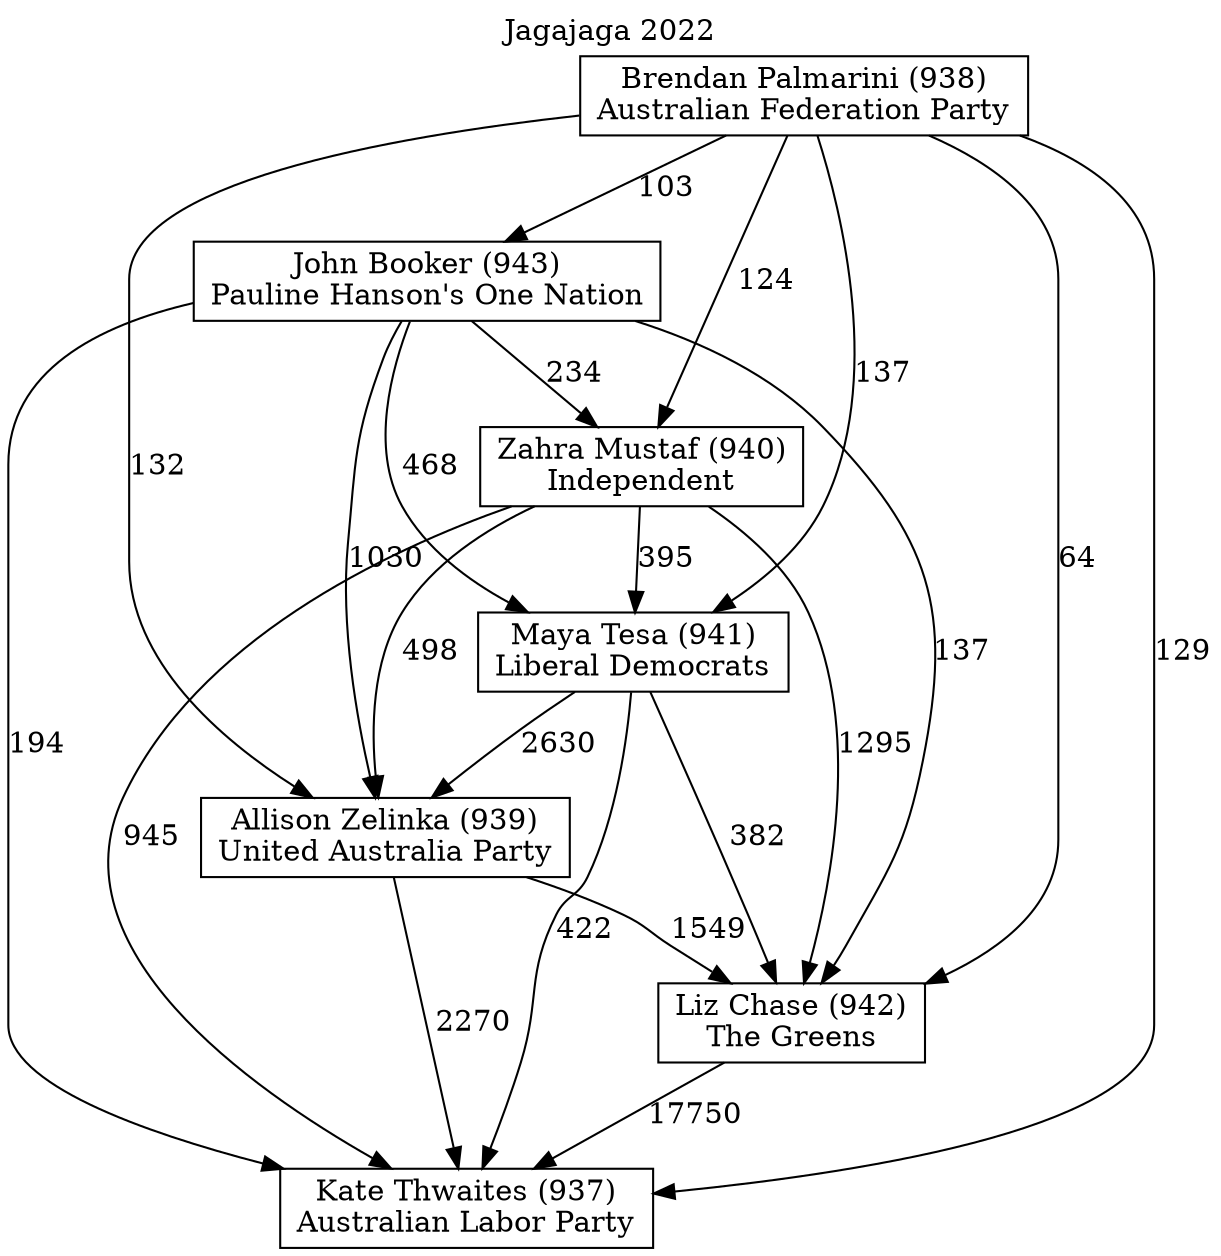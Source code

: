 // House preference flow
digraph "Kate Thwaites (937)_Jagajaga_2022" {
	graph [label="Jagajaga 2022" labelloc=t mclimit=10]
	node [shape=box]
	"Allison Zelinka (939)" [label="Allison Zelinka (939)
United Australia Party"]
	"Brendan Palmarini (938)" [label="Brendan Palmarini (938)
Australian Federation Party"]
	"John Booker (943)" [label="John Booker (943)
Pauline Hanson's One Nation"]
	"Kate Thwaites (937)" [label="Kate Thwaites (937)
Australian Labor Party"]
	"Liz Chase (942)" [label="Liz Chase (942)
The Greens"]
	"Maya Tesa (941)" [label="Maya Tesa (941)
Liberal Democrats"]
	"Zahra Mustaf (940)" [label="Zahra Mustaf (940)
Independent"]
	"Allison Zelinka (939)" -> "Kate Thwaites (937)" [label=2270]
	"Allison Zelinka (939)" -> "Liz Chase (942)" [label=1549]
	"Brendan Palmarini (938)" -> "Allison Zelinka (939)" [label=132]
	"Brendan Palmarini (938)" -> "John Booker (943)" [label=103]
	"Brendan Palmarini (938)" -> "Kate Thwaites (937)" [label=129]
	"Brendan Palmarini (938)" -> "Liz Chase (942)" [label=64]
	"Brendan Palmarini (938)" -> "Maya Tesa (941)" [label=137]
	"Brendan Palmarini (938)" -> "Zahra Mustaf (940)" [label=124]
	"John Booker (943)" -> "Allison Zelinka (939)" [label=1030]
	"John Booker (943)" -> "Kate Thwaites (937)" [label=194]
	"John Booker (943)" -> "Liz Chase (942)" [label=137]
	"John Booker (943)" -> "Maya Tesa (941)" [label=468]
	"John Booker (943)" -> "Zahra Mustaf (940)" [label=234]
	"Liz Chase (942)" -> "Kate Thwaites (937)" [label=17750]
	"Maya Tesa (941)" -> "Allison Zelinka (939)" [label=2630]
	"Maya Tesa (941)" -> "Kate Thwaites (937)" [label=422]
	"Maya Tesa (941)" -> "Liz Chase (942)" [label=382]
	"Zahra Mustaf (940)" -> "Allison Zelinka (939)" [label=498]
	"Zahra Mustaf (940)" -> "Kate Thwaites (937)" [label=945]
	"Zahra Mustaf (940)" -> "Liz Chase (942)" [label=1295]
	"Zahra Mustaf (940)" -> "Maya Tesa (941)" [label=395]
}
